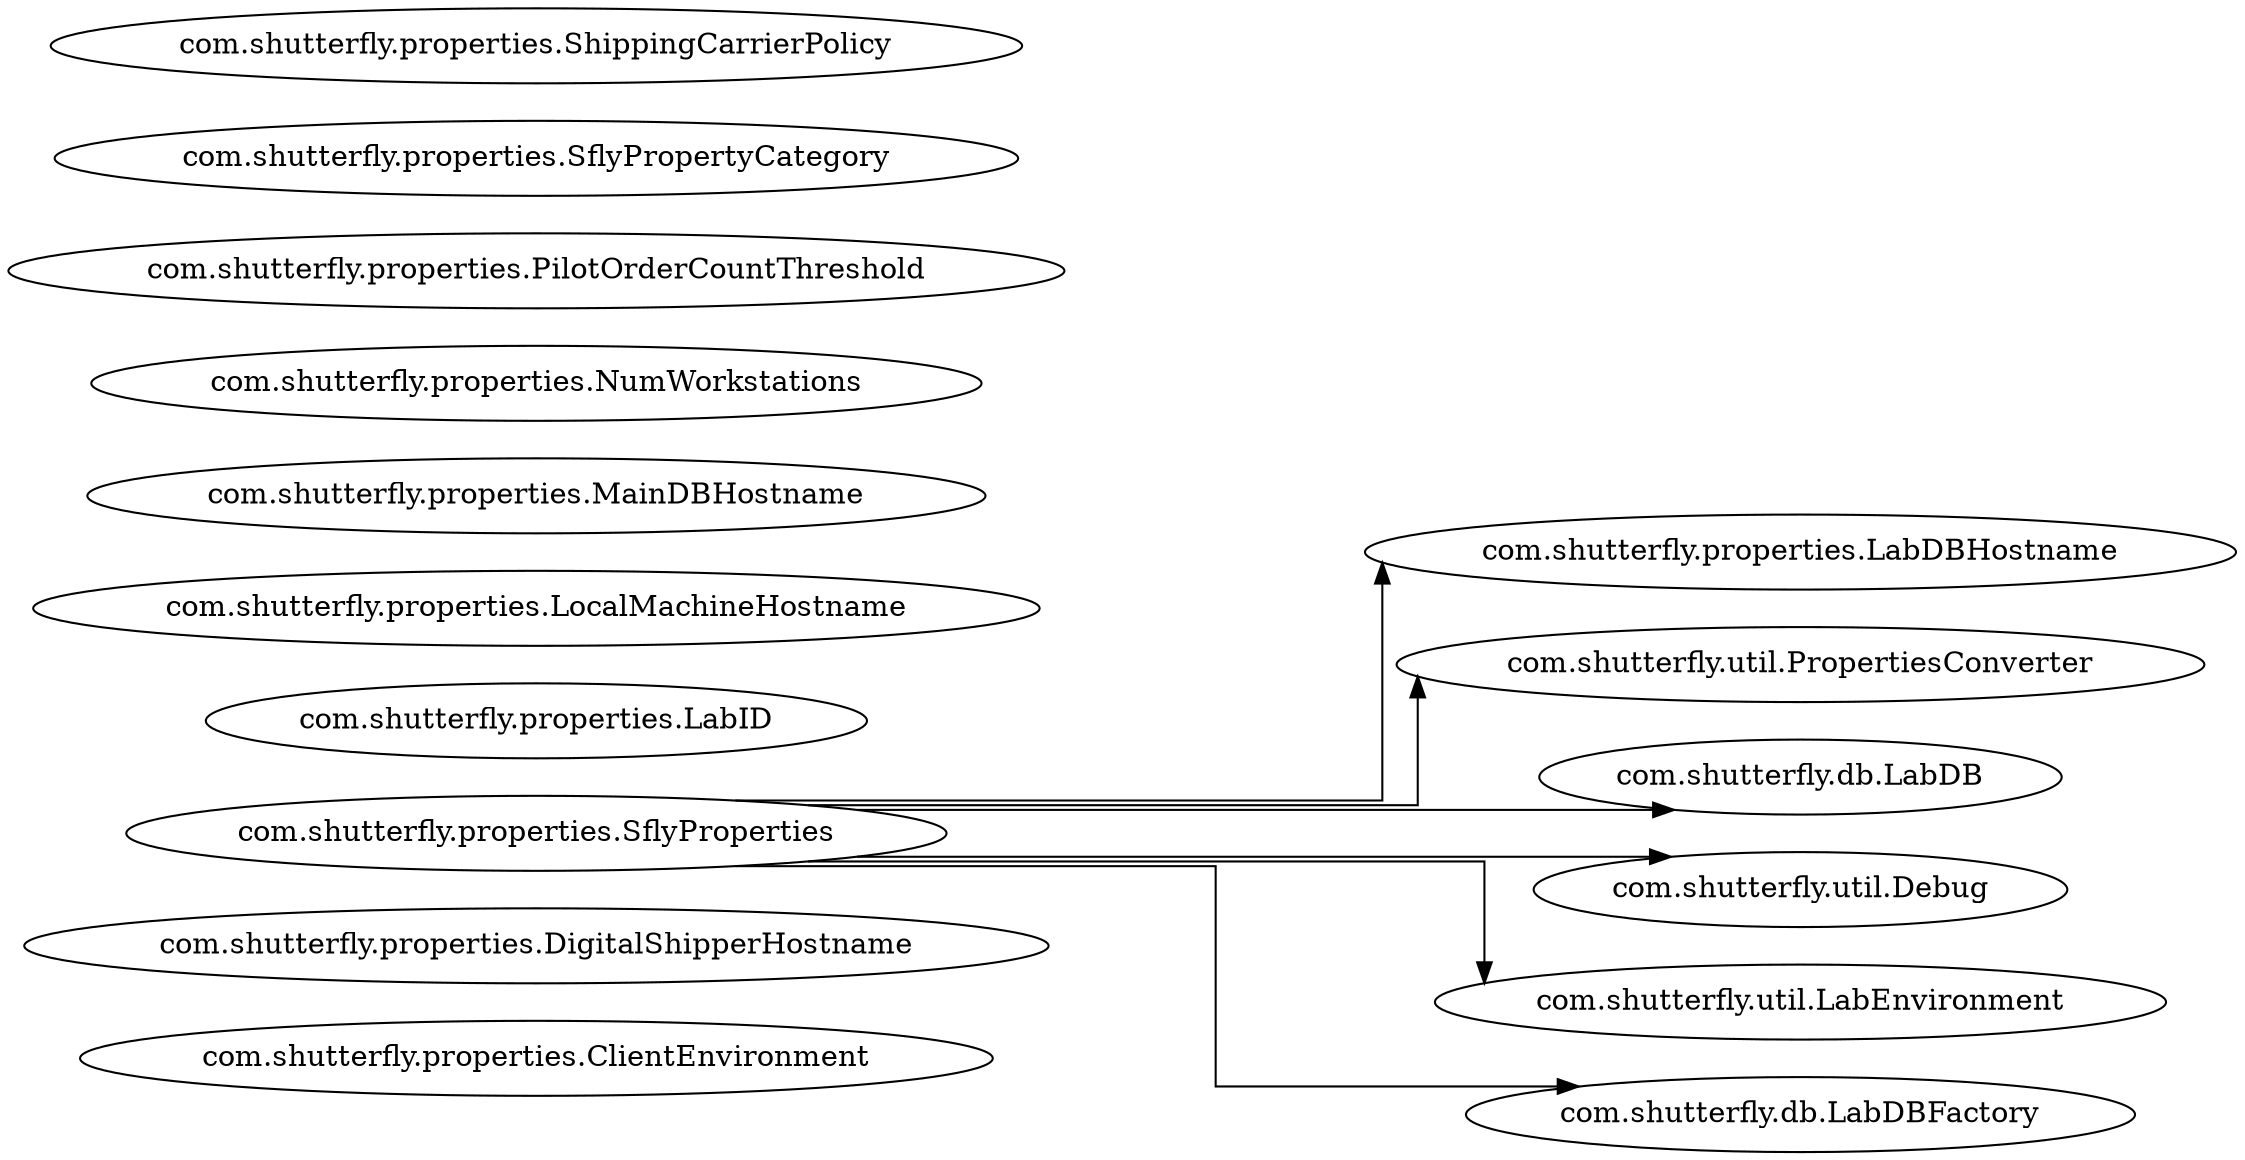 digraph dependencyGraph {
 concentrate=true;
 rankdir="LR"; 
ranksep="2.0";
"com.shutterfly.properties.ClientEnvironment"; 
"com.shutterfly.properties.DigitalShipperHostname"; 
"com.shutterfly.properties.LabDBHostname"; 
"com.shutterfly.properties.LabID"; 
"com.shutterfly.properties.LocalMachineHostname"; 
"com.shutterfly.properties.MainDBHostname"; 
"com.shutterfly.properties.NumWorkstations"; 
"com.shutterfly.properties.PilotOrderCountThreshold"; 
"com.shutterfly.properties.SflyProperties"; 
"com.shutterfly.properties.SflyProperties"->"com.shutterfly.util.PropertiesConverter";
"com.shutterfly.properties.SflyProperties"->"com.shutterfly.db.LabDB";
"com.shutterfly.properties.SflyProperties"->"com.shutterfly.util.Debug";
"com.shutterfly.properties.SflyProperties"->"com.shutterfly.properties.LabDBHostname";
"com.shutterfly.properties.SflyProperties"->"com.shutterfly.util.LabEnvironment";
"com.shutterfly.properties.SflyProperties"->"com.shutterfly.db.LabDBFactory";
"com.shutterfly.properties.SflyPropertyCategory"; 
"com.shutterfly.properties.ShippingCarrierPolicy"; 
splines="ortho";
}